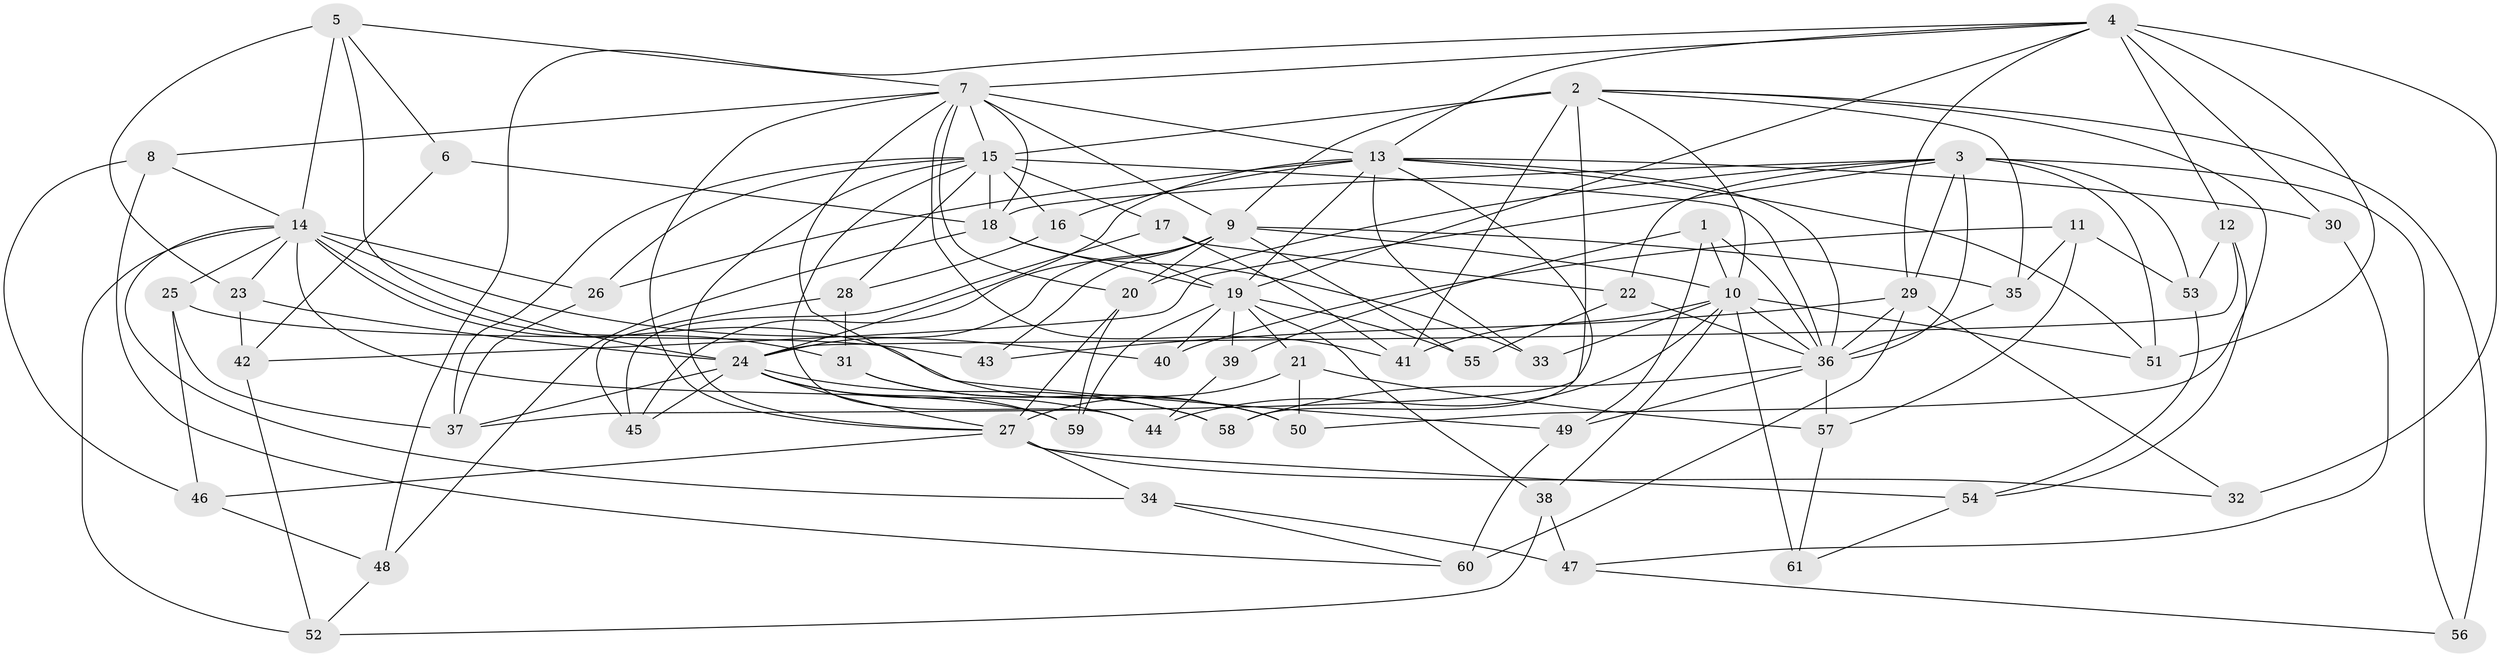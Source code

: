 // original degree distribution, {4: 1.0}
// Generated by graph-tools (version 1.1) at 2025/38/03/09/25 02:38:01]
// undirected, 61 vertices, 160 edges
graph export_dot {
graph [start="1"]
  node [color=gray90,style=filled];
  1;
  2;
  3;
  4;
  5;
  6;
  7;
  8;
  9;
  10;
  11;
  12;
  13;
  14;
  15;
  16;
  17;
  18;
  19;
  20;
  21;
  22;
  23;
  24;
  25;
  26;
  27;
  28;
  29;
  30;
  31;
  32;
  33;
  34;
  35;
  36;
  37;
  38;
  39;
  40;
  41;
  42;
  43;
  44;
  45;
  46;
  47;
  48;
  49;
  50;
  51;
  52;
  53;
  54;
  55;
  56;
  57;
  58;
  59;
  60;
  61;
  1 -- 10 [weight=1.0];
  1 -- 36 [weight=1.0];
  1 -- 39 [weight=1.0];
  1 -- 49 [weight=1.0];
  2 -- 9 [weight=1.0];
  2 -- 10 [weight=1.0];
  2 -- 15 [weight=1.0];
  2 -- 35 [weight=1.0];
  2 -- 37 [weight=2.0];
  2 -- 41 [weight=1.0];
  2 -- 50 [weight=1.0];
  2 -- 56 [weight=2.0];
  3 -- 18 [weight=2.0];
  3 -- 20 [weight=1.0];
  3 -- 22 [weight=1.0];
  3 -- 29 [weight=1.0];
  3 -- 36 [weight=1.0];
  3 -- 42 [weight=1.0];
  3 -- 51 [weight=1.0];
  3 -- 53 [weight=1.0];
  3 -- 56 [weight=1.0];
  4 -- 7 [weight=1.0];
  4 -- 12 [weight=1.0];
  4 -- 13 [weight=2.0];
  4 -- 19 [weight=1.0];
  4 -- 29 [weight=1.0];
  4 -- 30 [weight=2.0];
  4 -- 32 [weight=2.0];
  4 -- 48 [weight=1.0];
  4 -- 51 [weight=1.0];
  5 -- 6 [weight=1.0];
  5 -- 7 [weight=1.0];
  5 -- 14 [weight=2.0];
  5 -- 23 [weight=1.0];
  5 -- 24 [weight=1.0];
  6 -- 18 [weight=2.0];
  6 -- 42 [weight=1.0];
  7 -- 8 [weight=1.0];
  7 -- 9 [weight=1.0];
  7 -- 13 [weight=1.0];
  7 -- 15 [weight=2.0];
  7 -- 18 [weight=1.0];
  7 -- 20 [weight=1.0];
  7 -- 27 [weight=1.0];
  7 -- 41 [weight=1.0];
  7 -- 50 [weight=1.0];
  8 -- 14 [weight=1.0];
  8 -- 46 [weight=1.0];
  8 -- 60 [weight=1.0];
  9 -- 10 [weight=1.0];
  9 -- 20 [weight=1.0];
  9 -- 24 [weight=2.0];
  9 -- 35 [weight=1.0];
  9 -- 43 [weight=2.0];
  9 -- 45 [weight=1.0];
  9 -- 55 [weight=2.0];
  10 -- 33 [weight=1.0];
  10 -- 36 [weight=2.0];
  10 -- 38 [weight=1.0];
  10 -- 41 [weight=1.0];
  10 -- 44 [weight=1.0];
  10 -- 51 [weight=1.0];
  10 -- 61 [weight=2.0];
  11 -- 35 [weight=1.0];
  11 -- 40 [weight=1.0];
  11 -- 53 [weight=1.0];
  11 -- 57 [weight=1.0];
  12 -- 24 [weight=1.0];
  12 -- 53 [weight=1.0];
  12 -- 54 [weight=1.0];
  13 -- 16 [weight=1.0];
  13 -- 19 [weight=1.0];
  13 -- 24 [weight=1.0];
  13 -- 26 [weight=1.0];
  13 -- 30 [weight=1.0];
  13 -- 33 [weight=1.0];
  13 -- 36 [weight=1.0];
  13 -- 51 [weight=1.0];
  13 -- 58 [weight=1.0];
  14 -- 23 [weight=1.0];
  14 -- 25 [weight=1.0];
  14 -- 26 [weight=1.0];
  14 -- 31 [weight=1.0];
  14 -- 34 [weight=1.0];
  14 -- 40 [weight=1.0];
  14 -- 49 [weight=1.0];
  14 -- 52 [weight=1.0];
  14 -- 59 [weight=1.0];
  15 -- 16 [weight=1.0];
  15 -- 17 [weight=1.0];
  15 -- 18 [weight=1.0];
  15 -- 26 [weight=1.0];
  15 -- 27 [weight=1.0];
  15 -- 28 [weight=1.0];
  15 -- 36 [weight=1.0];
  15 -- 37 [weight=1.0];
  15 -- 44 [weight=1.0];
  16 -- 19 [weight=1.0];
  16 -- 28 [weight=1.0];
  17 -- 22 [weight=1.0];
  17 -- 41 [weight=1.0];
  17 -- 45 [weight=1.0];
  18 -- 19 [weight=1.0];
  18 -- 33 [weight=2.0];
  18 -- 48 [weight=1.0];
  19 -- 21 [weight=1.0];
  19 -- 38 [weight=1.0];
  19 -- 39 [weight=2.0];
  19 -- 40 [weight=2.0];
  19 -- 55 [weight=1.0];
  19 -- 59 [weight=1.0];
  20 -- 27 [weight=2.0];
  20 -- 59 [weight=1.0];
  21 -- 27 [weight=1.0];
  21 -- 50 [weight=1.0];
  21 -- 57 [weight=1.0];
  22 -- 36 [weight=1.0];
  22 -- 55 [weight=1.0];
  23 -- 24 [weight=1.0];
  23 -- 42 [weight=1.0];
  24 -- 27 [weight=1.0];
  24 -- 37 [weight=1.0];
  24 -- 44 [weight=1.0];
  24 -- 45 [weight=1.0];
  24 -- 58 [weight=1.0];
  24 -- 59 [weight=1.0];
  25 -- 37 [weight=1.0];
  25 -- 43 [weight=1.0];
  25 -- 46 [weight=1.0];
  26 -- 37 [weight=1.0];
  27 -- 32 [weight=1.0];
  27 -- 34 [weight=1.0];
  27 -- 46 [weight=1.0];
  27 -- 54 [weight=1.0];
  28 -- 31 [weight=1.0];
  28 -- 45 [weight=1.0];
  29 -- 32 [weight=1.0];
  29 -- 36 [weight=1.0];
  29 -- 43 [weight=1.0];
  29 -- 60 [weight=1.0];
  30 -- 47 [weight=1.0];
  31 -- 50 [weight=1.0];
  31 -- 58 [weight=1.0];
  34 -- 47 [weight=1.0];
  34 -- 60 [weight=1.0];
  35 -- 36 [weight=1.0];
  36 -- 49 [weight=1.0];
  36 -- 57 [weight=1.0];
  36 -- 58 [weight=1.0];
  38 -- 47 [weight=1.0];
  38 -- 52 [weight=1.0];
  39 -- 44 [weight=1.0];
  42 -- 52 [weight=1.0];
  46 -- 48 [weight=1.0];
  47 -- 56 [weight=1.0];
  48 -- 52 [weight=1.0];
  49 -- 60 [weight=1.0];
  53 -- 54 [weight=1.0];
  54 -- 61 [weight=1.0];
  57 -- 61 [weight=1.0];
}
